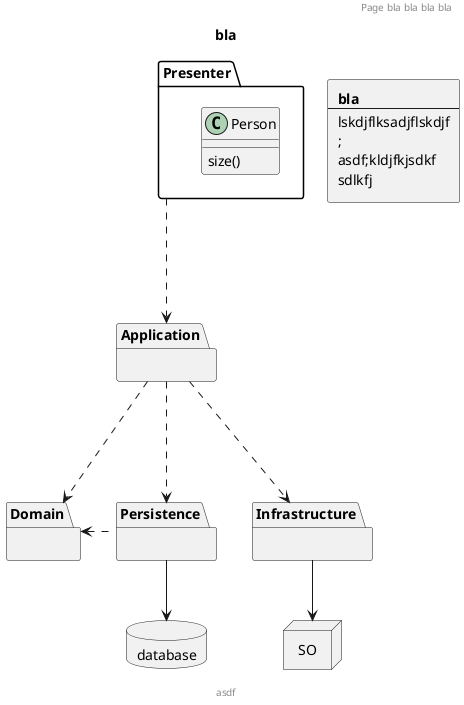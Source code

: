 @startuml
allowmixing

header Page bla bla bla bla
title bla
footer asdf
rectangle BLA [
    **bla**
    ---
    lskdjflksadjflskdjf
    ;
    asdf;kldjfkjsdkf
    sdlkfj
]

package Presenter {

    class Person {
        size()
    }

}


package Application {
}


package Domain {
}


database database

package Persistence {

}


node SO

package Infrastructure {

}




Presenter .-down-> Application


Application .-down-> Domain
Application .-down-> Persistence
Application .-down-> Infrastructure

Persistence .-left-> Domain

Persistence -down-> database
Infrastructure -down-> SO

@enduml

@startuml

@startgantt
[Prototype design] lasts 15 days
[Test prototype] lasts 10 days
@endgantt

@startgantt
[Prototype design] lasts 14 days
then [Test prototype] lasts 4 days
then [Deploy prototype] lasts 6 days
@endgantt

@startgantt
[Task1] lasts 10 days
then [Task2] lasts 4 days
-- Phase Two --
then [Task3] lasts 5 days
then [Task4] lasts 6 days
@endgantt

@startgantt
[Prototype design] lasts 13 days and is colored in Lavender/LightBlue
[Test prototype] lasts 9 days and is colored in Coral/Green and starts 3 days after [Prototype design]'s end
[Write tests] lasts 5 days and ends at [Prototype design]'s end
[Hire tests writers] lasts 6 days and ends at [Write tests]'s start
[Init and write tests report] is colored in Coral/Green
[Init and write tests report] starts 1 day before [Test prototype]'s start and ends at [Test prototype]'s end
@endgantt

@enduml
@startuml
colors
@enduml


